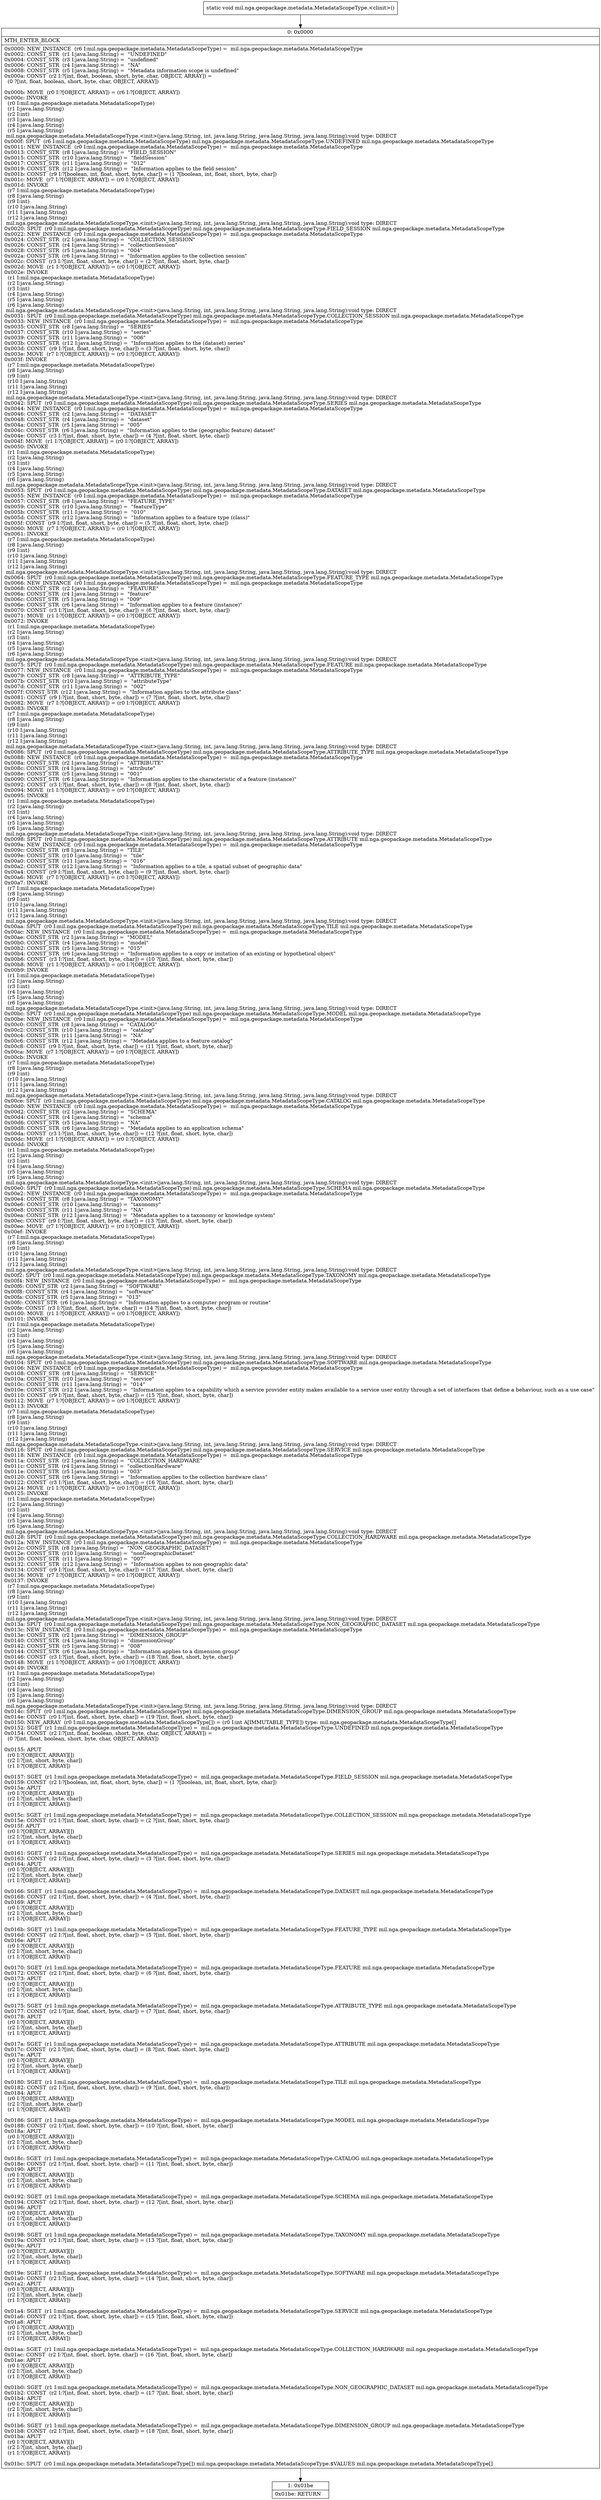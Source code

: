 digraph "CFG formil.nga.geopackage.metadata.MetadataScopeType.\<clinit\>()V" {
Node_0 [shape=record,label="{0\:\ 0x0000|MTH_ENTER_BLOCK\l|0x0000: NEW_INSTANCE  (r6 I:mil.nga.geopackage.metadata.MetadataScopeType) =  mil.nga.geopackage.metadata.MetadataScopeType \l0x0002: CONST_STR  (r1 I:java.lang.String) =  \"UNDEFINED\" \l0x0004: CONST_STR  (r3 I:java.lang.String) =  \"undefined\" \l0x0006: CONST_STR  (r4 I:java.lang.String) =  \"NA\" \l0x0008: CONST_STR  (r5 I:java.lang.String) =  \"Metadata information scope is undefined\" \l0x000a: CONST  (r2 I:?[int, float, boolean, short, byte, char, OBJECT, ARRAY]) = \l  (0 ?[int, float, boolean, short, byte, char, OBJECT, ARRAY])\l \l0x000b: MOVE  (r0 I:?[OBJECT, ARRAY]) = (r6 I:?[OBJECT, ARRAY]) \l0x000c: INVOKE  \l  (r0 I:mil.nga.geopackage.metadata.MetadataScopeType)\l  (r1 I:java.lang.String)\l  (r2 I:int)\l  (r3 I:java.lang.String)\l  (r4 I:java.lang.String)\l  (r5 I:java.lang.String)\l mil.nga.geopackage.metadata.MetadataScopeType.\<init\>(java.lang.String, int, java.lang.String, java.lang.String, java.lang.String):void type: DIRECT \l0x000f: SPUT  (r6 I:mil.nga.geopackage.metadata.MetadataScopeType) mil.nga.geopackage.metadata.MetadataScopeType.UNDEFINED mil.nga.geopackage.metadata.MetadataScopeType \l0x0011: NEW_INSTANCE  (r0 I:mil.nga.geopackage.metadata.MetadataScopeType) =  mil.nga.geopackage.metadata.MetadataScopeType \l0x0013: CONST_STR  (r8 I:java.lang.String) =  \"FIELD_SESSION\" \l0x0015: CONST_STR  (r10 I:java.lang.String) =  \"fieldSession\" \l0x0017: CONST_STR  (r11 I:java.lang.String) =  \"012\" \l0x0019: CONST_STR  (r12 I:java.lang.String) =  \"Information applies to the field session\" \l0x001b: CONST  (r9 I:?[boolean, int, float, short, byte, char]) = (1 ?[boolean, int, float, short, byte, char]) \l0x001c: MOVE  (r7 I:?[OBJECT, ARRAY]) = (r0 I:?[OBJECT, ARRAY]) \l0x001d: INVOKE  \l  (r7 I:mil.nga.geopackage.metadata.MetadataScopeType)\l  (r8 I:java.lang.String)\l  (r9 I:int)\l  (r10 I:java.lang.String)\l  (r11 I:java.lang.String)\l  (r12 I:java.lang.String)\l mil.nga.geopackage.metadata.MetadataScopeType.\<init\>(java.lang.String, int, java.lang.String, java.lang.String, java.lang.String):void type: DIRECT \l0x0020: SPUT  (r0 I:mil.nga.geopackage.metadata.MetadataScopeType) mil.nga.geopackage.metadata.MetadataScopeType.FIELD_SESSION mil.nga.geopackage.metadata.MetadataScopeType \l0x0022: NEW_INSTANCE  (r0 I:mil.nga.geopackage.metadata.MetadataScopeType) =  mil.nga.geopackage.metadata.MetadataScopeType \l0x0024: CONST_STR  (r2 I:java.lang.String) =  \"COLLECTION_SESSION\" \l0x0026: CONST_STR  (r4 I:java.lang.String) =  \"collectionSession\" \l0x0028: CONST_STR  (r5 I:java.lang.String) =  \"004\" \l0x002a: CONST_STR  (r6 I:java.lang.String) =  \"Information applies to the collection session\" \l0x002c: CONST  (r3 I:?[int, float, short, byte, char]) = (2 ?[int, float, short, byte, char]) \l0x002d: MOVE  (r1 I:?[OBJECT, ARRAY]) = (r0 I:?[OBJECT, ARRAY]) \l0x002e: INVOKE  \l  (r1 I:mil.nga.geopackage.metadata.MetadataScopeType)\l  (r2 I:java.lang.String)\l  (r3 I:int)\l  (r4 I:java.lang.String)\l  (r5 I:java.lang.String)\l  (r6 I:java.lang.String)\l mil.nga.geopackage.metadata.MetadataScopeType.\<init\>(java.lang.String, int, java.lang.String, java.lang.String, java.lang.String):void type: DIRECT \l0x0031: SPUT  (r0 I:mil.nga.geopackage.metadata.MetadataScopeType) mil.nga.geopackage.metadata.MetadataScopeType.COLLECTION_SESSION mil.nga.geopackage.metadata.MetadataScopeType \l0x0033: NEW_INSTANCE  (r0 I:mil.nga.geopackage.metadata.MetadataScopeType) =  mil.nga.geopackage.metadata.MetadataScopeType \l0x0035: CONST_STR  (r8 I:java.lang.String) =  \"SERIES\" \l0x0037: CONST_STR  (r10 I:java.lang.String) =  \"series\" \l0x0039: CONST_STR  (r11 I:java.lang.String) =  \"006\" \l0x003b: CONST_STR  (r12 I:java.lang.String) =  \"Information applies to the (dataset) series\" \l0x003d: CONST  (r9 I:?[int, float, short, byte, char]) = (3 ?[int, float, short, byte, char]) \l0x003e: MOVE  (r7 I:?[OBJECT, ARRAY]) = (r0 I:?[OBJECT, ARRAY]) \l0x003f: INVOKE  \l  (r7 I:mil.nga.geopackage.metadata.MetadataScopeType)\l  (r8 I:java.lang.String)\l  (r9 I:int)\l  (r10 I:java.lang.String)\l  (r11 I:java.lang.String)\l  (r12 I:java.lang.String)\l mil.nga.geopackage.metadata.MetadataScopeType.\<init\>(java.lang.String, int, java.lang.String, java.lang.String, java.lang.String):void type: DIRECT \l0x0042: SPUT  (r0 I:mil.nga.geopackage.metadata.MetadataScopeType) mil.nga.geopackage.metadata.MetadataScopeType.SERIES mil.nga.geopackage.metadata.MetadataScopeType \l0x0044: NEW_INSTANCE  (r0 I:mil.nga.geopackage.metadata.MetadataScopeType) =  mil.nga.geopackage.metadata.MetadataScopeType \l0x0046: CONST_STR  (r2 I:java.lang.String) =  \"DATASET\" \l0x0048: CONST_STR  (r4 I:java.lang.String) =  \"dataset\" \l0x004a: CONST_STR  (r5 I:java.lang.String) =  \"005\" \l0x004c: CONST_STR  (r6 I:java.lang.String) =  \"Information applies to the (geographic feature) dataset\" \l0x004e: CONST  (r3 I:?[int, float, short, byte, char]) = (4 ?[int, float, short, byte, char]) \l0x004f: MOVE  (r1 I:?[OBJECT, ARRAY]) = (r0 I:?[OBJECT, ARRAY]) \l0x0050: INVOKE  \l  (r1 I:mil.nga.geopackage.metadata.MetadataScopeType)\l  (r2 I:java.lang.String)\l  (r3 I:int)\l  (r4 I:java.lang.String)\l  (r5 I:java.lang.String)\l  (r6 I:java.lang.String)\l mil.nga.geopackage.metadata.MetadataScopeType.\<init\>(java.lang.String, int, java.lang.String, java.lang.String, java.lang.String):void type: DIRECT \l0x0053: SPUT  (r0 I:mil.nga.geopackage.metadata.MetadataScopeType) mil.nga.geopackage.metadata.MetadataScopeType.DATASET mil.nga.geopackage.metadata.MetadataScopeType \l0x0055: NEW_INSTANCE  (r0 I:mil.nga.geopackage.metadata.MetadataScopeType) =  mil.nga.geopackage.metadata.MetadataScopeType \l0x0057: CONST_STR  (r8 I:java.lang.String) =  \"FEATURE_TYPE\" \l0x0059: CONST_STR  (r10 I:java.lang.String) =  \"featureType\" \l0x005b: CONST_STR  (r11 I:java.lang.String) =  \"010\" \l0x005d: CONST_STR  (r12 I:java.lang.String) =  \"Information applies to a feature type (class)\" \l0x005f: CONST  (r9 I:?[int, float, short, byte, char]) = (5 ?[int, float, short, byte, char]) \l0x0060: MOVE  (r7 I:?[OBJECT, ARRAY]) = (r0 I:?[OBJECT, ARRAY]) \l0x0061: INVOKE  \l  (r7 I:mil.nga.geopackage.metadata.MetadataScopeType)\l  (r8 I:java.lang.String)\l  (r9 I:int)\l  (r10 I:java.lang.String)\l  (r11 I:java.lang.String)\l  (r12 I:java.lang.String)\l mil.nga.geopackage.metadata.MetadataScopeType.\<init\>(java.lang.String, int, java.lang.String, java.lang.String, java.lang.String):void type: DIRECT \l0x0064: SPUT  (r0 I:mil.nga.geopackage.metadata.MetadataScopeType) mil.nga.geopackage.metadata.MetadataScopeType.FEATURE_TYPE mil.nga.geopackage.metadata.MetadataScopeType \l0x0066: NEW_INSTANCE  (r0 I:mil.nga.geopackage.metadata.MetadataScopeType) =  mil.nga.geopackage.metadata.MetadataScopeType \l0x0068: CONST_STR  (r2 I:java.lang.String) =  \"FEATURE\" \l0x006a: CONST_STR  (r4 I:java.lang.String) =  \"feature\" \l0x006c: CONST_STR  (r5 I:java.lang.String) =  \"009\" \l0x006e: CONST_STR  (r6 I:java.lang.String) =  \"Information applies to a feature (instance)\" \l0x0070: CONST  (r3 I:?[int, float, short, byte, char]) = (6 ?[int, float, short, byte, char]) \l0x0071: MOVE  (r1 I:?[OBJECT, ARRAY]) = (r0 I:?[OBJECT, ARRAY]) \l0x0072: INVOKE  \l  (r1 I:mil.nga.geopackage.metadata.MetadataScopeType)\l  (r2 I:java.lang.String)\l  (r3 I:int)\l  (r4 I:java.lang.String)\l  (r5 I:java.lang.String)\l  (r6 I:java.lang.String)\l mil.nga.geopackage.metadata.MetadataScopeType.\<init\>(java.lang.String, int, java.lang.String, java.lang.String, java.lang.String):void type: DIRECT \l0x0075: SPUT  (r0 I:mil.nga.geopackage.metadata.MetadataScopeType) mil.nga.geopackage.metadata.MetadataScopeType.FEATURE mil.nga.geopackage.metadata.MetadataScopeType \l0x0077: NEW_INSTANCE  (r0 I:mil.nga.geopackage.metadata.MetadataScopeType) =  mil.nga.geopackage.metadata.MetadataScopeType \l0x0079: CONST_STR  (r8 I:java.lang.String) =  \"ATTRIBUTE_TYPE\" \l0x007b: CONST_STR  (r10 I:java.lang.String) =  \"attributeType\" \l0x007d: CONST_STR  (r11 I:java.lang.String) =  \"002\" \l0x007f: CONST_STR  (r12 I:java.lang.String) =  \"Information applies to the attribute class\" \l0x0081: CONST  (r9 I:?[int, float, short, byte, char]) = (7 ?[int, float, short, byte, char]) \l0x0082: MOVE  (r7 I:?[OBJECT, ARRAY]) = (r0 I:?[OBJECT, ARRAY]) \l0x0083: INVOKE  \l  (r7 I:mil.nga.geopackage.metadata.MetadataScopeType)\l  (r8 I:java.lang.String)\l  (r9 I:int)\l  (r10 I:java.lang.String)\l  (r11 I:java.lang.String)\l  (r12 I:java.lang.String)\l mil.nga.geopackage.metadata.MetadataScopeType.\<init\>(java.lang.String, int, java.lang.String, java.lang.String, java.lang.String):void type: DIRECT \l0x0086: SPUT  (r0 I:mil.nga.geopackage.metadata.MetadataScopeType) mil.nga.geopackage.metadata.MetadataScopeType.ATTRIBUTE_TYPE mil.nga.geopackage.metadata.MetadataScopeType \l0x0088: NEW_INSTANCE  (r0 I:mil.nga.geopackage.metadata.MetadataScopeType) =  mil.nga.geopackage.metadata.MetadataScopeType \l0x008a: CONST_STR  (r2 I:java.lang.String) =  \"ATTRIBUTE\" \l0x008c: CONST_STR  (r4 I:java.lang.String) =  \"attribute\" \l0x008e: CONST_STR  (r5 I:java.lang.String) =  \"001\" \l0x0090: CONST_STR  (r6 I:java.lang.String) =  \"Information applies to the characteristic of a feature (instance)\" \l0x0092: CONST  (r3 I:?[int, float, short, byte, char]) = (8 ?[int, float, short, byte, char]) \l0x0094: MOVE  (r1 I:?[OBJECT, ARRAY]) = (r0 I:?[OBJECT, ARRAY]) \l0x0095: INVOKE  \l  (r1 I:mil.nga.geopackage.metadata.MetadataScopeType)\l  (r2 I:java.lang.String)\l  (r3 I:int)\l  (r4 I:java.lang.String)\l  (r5 I:java.lang.String)\l  (r6 I:java.lang.String)\l mil.nga.geopackage.metadata.MetadataScopeType.\<init\>(java.lang.String, int, java.lang.String, java.lang.String, java.lang.String):void type: DIRECT \l0x0098: SPUT  (r0 I:mil.nga.geopackage.metadata.MetadataScopeType) mil.nga.geopackage.metadata.MetadataScopeType.ATTRIBUTE mil.nga.geopackage.metadata.MetadataScopeType \l0x009a: NEW_INSTANCE  (r0 I:mil.nga.geopackage.metadata.MetadataScopeType) =  mil.nga.geopackage.metadata.MetadataScopeType \l0x009c: CONST_STR  (r8 I:java.lang.String) =  \"TILE\" \l0x009e: CONST_STR  (r10 I:java.lang.String) =  \"tile\" \l0x00a0: CONST_STR  (r11 I:java.lang.String) =  \"016\" \l0x00a2: CONST_STR  (r12 I:java.lang.String) =  \"Information applies to a tile, a spatial subset of geographic data\" \l0x00a4: CONST  (r9 I:?[int, float, short, byte, char]) = (9 ?[int, float, short, byte, char]) \l0x00a6: MOVE  (r7 I:?[OBJECT, ARRAY]) = (r0 I:?[OBJECT, ARRAY]) \l0x00a7: INVOKE  \l  (r7 I:mil.nga.geopackage.metadata.MetadataScopeType)\l  (r8 I:java.lang.String)\l  (r9 I:int)\l  (r10 I:java.lang.String)\l  (r11 I:java.lang.String)\l  (r12 I:java.lang.String)\l mil.nga.geopackage.metadata.MetadataScopeType.\<init\>(java.lang.String, int, java.lang.String, java.lang.String, java.lang.String):void type: DIRECT \l0x00aa: SPUT  (r0 I:mil.nga.geopackage.metadata.MetadataScopeType) mil.nga.geopackage.metadata.MetadataScopeType.TILE mil.nga.geopackage.metadata.MetadataScopeType \l0x00ac: NEW_INSTANCE  (r0 I:mil.nga.geopackage.metadata.MetadataScopeType) =  mil.nga.geopackage.metadata.MetadataScopeType \l0x00ae: CONST_STR  (r2 I:java.lang.String) =  \"MODEL\" \l0x00b0: CONST_STR  (r4 I:java.lang.String) =  \"model\" \l0x00b2: CONST_STR  (r5 I:java.lang.String) =  \"015\" \l0x00b4: CONST_STR  (r6 I:java.lang.String) =  \"Information applies to a copy or imitation of an existing or hypothetical object\" \l0x00b6: CONST  (r3 I:?[int, float, short, byte, char]) = (10 ?[int, float, short, byte, char]) \l0x00b8: MOVE  (r1 I:?[OBJECT, ARRAY]) = (r0 I:?[OBJECT, ARRAY]) \l0x00b9: INVOKE  \l  (r1 I:mil.nga.geopackage.metadata.MetadataScopeType)\l  (r2 I:java.lang.String)\l  (r3 I:int)\l  (r4 I:java.lang.String)\l  (r5 I:java.lang.String)\l  (r6 I:java.lang.String)\l mil.nga.geopackage.metadata.MetadataScopeType.\<init\>(java.lang.String, int, java.lang.String, java.lang.String, java.lang.String):void type: DIRECT \l0x00bc: SPUT  (r0 I:mil.nga.geopackage.metadata.MetadataScopeType) mil.nga.geopackage.metadata.MetadataScopeType.MODEL mil.nga.geopackage.metadata.MetadataScopeType \l0x00be: NEW_INSTANCE  (r0 I:mil.nga.geopackage.metadata.MetadataScopeType) =  mil.nga.geopackage.metadata.MetadataScopeType \l0x00c0: CONST_STR  (r8 I:java.lang.String) =  \"CATALOG\" \l0x00c2: CONST_STR  (r10 I:java.lang.String) =  \"catalog\" \l0x00c4: CONST_STR  (r11 I:java.lang.String) =  \"NA\" \l0x00c6: CONST_STR  (r12 I:java.lang.String) =  \"Metadata applies to a feature catalog\" \l0x00c8: CONST  (r9 I:?[int, float, short, byte, char]) = (11 ?[int, float, short, byte, char]) \l0x00ca: MOVE  (r7 I:?[OBJECT, ARRAY]) = (r0 I:?[OBJECT, ARRAY]) \l0x00cb: INVOKE  \l  (r7 I:mil.nga.geopackage.metadata.MetadataScopeType)\l  (r8 I:java.lang.String)\l  (r9 I:int)\l  (r10 I:java.lang.String)\l  (r11 I:java.lang.String)\l  (r12 I:java.lang.String)\l mil.nga.geopackage.metadata.MetadataScopeType.\<init\>(java.lang.String, int, java.lang.String, java.lang.String, java.lang.String):void type: DIRECT \l0x00ce: SPUT  (r0 I:mil.nga.geopackage.metadata.MetadataScopeType) mil.nga.geopackage.metadata.MetadataScopeType.CATALOG mil.nga.geopackage.metadata.MetadataScopeType \l0x00d0: NEW_INSTANCE  (r0 I:mil.nga.geopackage.metadata.MetadataScopeType) =  mil.nga.geopackage.metadata.MetadataScopeType \l0x00d2: CONST_STR  (r2 I:java.lang.String) =  \"SCHEMA\" \l0x00d4: CONST_STR  (r4 I:java.lang.String) =  \"schema\" \l0x00d6: CONST_STR  (r5 I:java.lang.String) =  \"NA\" \l0x00d8: CONST_STR  (r6 I:java.lang.String) =  \"Metadata applies to an application schema\" \l0x00da: CONST  (r3 I:?[int, float, short, byte, char]) = (12 ?[int, float, short, byte, char]) \l0x00dc: MOVE  (r1 I:?[OBJECT, ARRAY]) = (r0 I:?[OBJECT, ARRAY]) \l0x00dd: INVOKE  \l  (r1 I:mil.nga.geopackage.metadata.MetadataScopeType)\l  (r2 I:java.lang.String)\l  (r3 I:int)\l  (r4 I:java.lang.String)\l  (r5 I:java.lang.String)\l  (r6 I:java.lang.String)\l mil.nga.geopackage.metadata.MetadataScopeType.\<init\>(java.lang.String, int, java.lang.String, java.lang.String, java.lang.String):void type: DIRECT \l0x00e0: SPUT  (r0 I:mil.nga.geopackage.metadata.MetadataScopeType) mil.nga.geopackage.metadata.MetadataScopeType.SCHEMA mil.nga.geopackage.metadata.MetadataScopeType \l0x00e2: NEW_INSTANCE  (r0 I:mil.nga.geopackage.metadata.MetadataScopeType) =  mil.nga.geopackage.metadata.MetadataScopeType \l0x00e4: CONST_STR  (r8 I:java.lang.String) =  \"TAXONOMY\" \l0x00e6: CONST_STR  (r10 I:java.lang.String) =  \"taxonomy\" \l0x00e8: CONST_STR  (r11 I:java.lang.String) =  \"NA\" \l0x00ea: CONST_STR  (r12 I:java.lang.String) =  \"Metadata applies to a taxonomy or knowledge system\" \l0x00ec: CONST  (r9 I:?[int, float, short, byte, char]) = (13 ?[int, float, short, byte, char]) \l0x00ee: MOVE  (r7 I:?[OBJECT, ARRAY]) = (r0 I:?[OBJECT, ARRAY]) \l0x00ef: INVOKE  \l  (r7 I:mil.nga.geopackage.metadata.MetadataScopeType)\l  (r8 I:java.lang.String)\l  (r9 I:int)\l  (r10 I:java.lang.String)\l  (r11 I:java.lang.String)\l  (r12 I:java.lang.String)\l mil.nga.geopackage.metadata.MetadataScopeType.\<init\>(java.lang.String, int, java.lang.String, java.lang.String, java.lang.String):void type: DIRECT \l0x00f2: SPUT  (r0 I:mil.nga.geopackage.metadata.MetadataScopeType) mil.nga.geopackage.metadata.MetadataScopeType.TAXONOMY mil.nga.geopackage.metadata.MetadataScopeType \l0x00f4: NEW_INSTANCE  (r0 I:mil.nga.geopackage.metadata.MetadataScopeType) =  mil.nga.geopackage.metadata.MetadataScopeType \l0x00f6: CONST_STR  (r2 I:java.lang.String) =  \"SOFTWARE\" \l0x00f8: CONST_STR  (r4 I:java.lang.String) =  \"software\" \l0x00fa: CONST_STR  (r5 I:java.lang.String) =  \"013\" \l0x00fc: CONST_STR  (r6 I:java.lang.String) =  \"Information applies to a computer program or routine\" \l0x00fe: CONST  (r3 I:?[int, float, short, byte, char]) = (14 ?[int, float, short, byte, char]) \l0x0100: MOVE  (r1 I:?[OBJECT, ARRAY]) = (r0 I:?[OBJECT, ARRAY]) \l0x0101: INVOKE  \l  (r1 I:mil.nga.geopackage.metadata.MetadataScopeType)\l  (r2 I:java.lang.String)\l  (r3 I:int)\l  (r4 I:java.lang.String)\l  (r5 I:java.lang.String)\l  (r6 I:java.lang.String)\l mil.nga.geopackage.metadata.MetadataScopeType.\<init\>(java.lang.String, int, java.lang.String, java.lang.String, java.lang.String):void type: DIRECT \l0x0104: SPUT  (r0 I:mil.nga.geopackage.metadata.MetadataScopeType) mil.nga.geopackage.metadata.MetadataScopeType.SOFTWARE mil.nga.geopackage.metadata.MetadataScopeType \l0x0106: NEW_INSTANCE  (r0 I:mil.nga.geopackage.metadata.MetadataScopeType) =  mil.nga.geopackage.metadata.MetadataScopeType \l0x0108: CONST_STR  (r8 I:java.lang.String) =  \"SERVICE\" \l0x010a: CONST_STR  (r10 I:java.lang.String) =  \"service\" \l0x010c: CONST_STR  (r11 I:java.lang.String) =  \"014\" \l0x010e: CONST_STR  (r12 I:java.lang.String) =  \"Information applies to a capability which a service provider entity makes available to a service user entity through a set of interfaces that define a behaviour, such as a use case\" \l0x0110: CONST  (r9 I:?[int, float, short, byte, char]) = (15 ?[int, float, short, byte, char]) \l0x0112: MOVE  (r7 I:?[OBJECT, ARRAY]) = (r0 I:?[OBJECT, ARRAY]) \l0x0113: INVOKE  \l  (r7 I:mil.nga.geopackage.metadata.MetadataScopeType)\l  (r8 I:java.lang.String)\l  (r9 I:int)\l  (r10 I:java.lang.String)\l  (r11 I:java.lang.String)\l  (r12 I:java.lang.String)\l mil.nga.geopackage.metadata.MetadataScopeType.\<init\>(java.lang.String, int, java.lang.String, java.lang.String, java.lang.String):void type: DIRECT \l0x0116: SPUT  (r0 I:mil.nga.geopackage.metadata.MetadataScopeType) mil.nga.geopackage.metadata.MetadataScopeType.SERVICE mil.nga.geopackage.metadata.MetadataScopeType \l0x0118: NEW_INSTANCE  (r0 I:mil.nga.geopackage.metadata.MetadataScopeType) =  mil.nga.geopackage.metadata.MetadataScopeType \l0x011a: CONST_STR  (r2 I:java.lang.String) =  \"COLLECTION_HARDWARE\" \l0x011c: CONST_STR  (r4 I:java.lang.String) =  \"collectionHardware\" \l0x011e: CONST_STR  (r5 I:java.lang.String) =  \"003\" \l0x0120: CONST_STR  (r6 I:java.lang.String) =  \"Information applies to the collection hardware class\" \l0x0122: CONST  (r3 I:?[int, float, short, byte, char]) = (16 ?[int, float, short, byte, char]) \l0x0124: MOVE  (r1 I:?[OBJECT, ARRAY]) = (r0 I:?[OBJECT, ARRAY]) \l0x0125: INVOKE  \l  (r1 I:mil.nga.geopackage.metadata.MetadataScopeType)\l  (r2 I:java.lang.String)\l  (r3 I:int)\l  (r4 I:java.lang.String)\l  (r5 I:java.lang.String)\l  (r6 I:java.lang.String)\l mil.nga.geopackage.metadata.MetadataScopeType.\<init\>(java.lang.String, int, java.lang.String, java.lang.String, java.lang.String):void type: DIRECT \l0x0128: SPUT  (r0 I:mil.nga.geopackage.metadata.MetadataScopeType) mil.nga.geopackage.metadata.MetadataScopeType.COLLECTION_HARDWARE mil.nga.geopackage.metadata.MetadataScopeType \l0x012a: NEW_INSTANCE  (r0 I:mil.nga.geopackage.metadata.MetadataScopeType) =  mil.nga.geopackage.metadata.MetadataScopeType \l0x012c: CONST_STR  (r8 I:java.lang.String) =  \"NON_GEOGRAPHIC_DATASET\" \l0x012e: CONST_STR  (r10 I:java.lang.String) =  \"nonGeographicDataset\" \l0x0130: CONST_STR  (r11 I:java.lang.String) =  \"007\" \l0x0132: CONST_STR  (r12 I:java.lang.String) =  \"Information applies to non\-geographic data\" \l0x0134: CONST  (r9 I:?[int, float, short, byte, char]) = (17 ?[int, float, short, byte, char]) \l0x0136: MOVE  (r7 I:?[OBJECT, ARRAY]) = (r0 I:?[OBJECT, ARRAY]) \l0x0137: INVOKE  \l  (r7 I:mil.nga.geopackage.metadata.MetadataScopeType)\l  (r8 I:java.lang.String)\l  (r9 I:int)\l  (r10 I:java.lang.String)\l  (r11 I:java.lang.String)\l  (r12 I:java.lang.String)\l mil.nga.geopackage.metadata.MetadataScopeType.\<init\>(java.lang.String, int, java.lang.String, java.lang.String, java.lang.String):void type: DIRECT \l0x013a: SPUT  (r0 I:mil.nga.geopackage.metadata.MetadataScopeType) mil.nga.geopackage.metadata.MetadataScopeType.NON_GEOGRAPHIC_DATASET mil.nga.geopackage.metadata.MetadataScopeType \l0x013c: NEW_INSTANCE  (r0 I:mil.nga.geopackage.metadata.MetadataScopeType) =  mil.nga.geopackage.metadata.MetadataScopeType \l0x013e: CONST_STR  (r2 I:java.lang.String) =  \"DIMENSION_GROUP\" \l0x0140: CONST_STR  (r4 I:java.lang.String) =  \"dimensionGroup\" \l0x0142: CONST_STR  (r5 I:java.lang.String) =  \"008\" \l0x0144: CONST_STR  (r6 I:java.lang.String) =  \"Information applies to a dimension group\" \l0x0146: CONST  (r3 I:?[int, float, short, byte, char]) = (18 ?[int, float, short, byte, char]) \l0x0148: MOVE  (r1 I:?[OBJECT, ARRAY]) = (r0 I:?[OBJECT, ARRAY]) \l0x0149: INVOKE  \l  (r1 I:mil.nga.geopackage.metadata.MetadataScopeType)\l  (r2 I:java.lang.String)\l  (r3 I:int)\l  (r4 I:java.lang.String)\l  (r5 I:java.lang.String)\l  (r6 I:java.lang.String)\l mil.nga.geopackage.metadata.MetadataScopeType.\<init\>(java.lang.String, int, java.lang.String, java.lang.String, java.lang.String):void type: DIRECT \l0x014c: SPUT  (r0 I:mil.nga.geopackage.metadata.MetadataScopeType) mil.nga.geopackage.metadata.MetadataScopeType.DIMENSION_GROUP mil.nga.geopackage.metadata.MetadataScopeType \l0x014e: CONST  (r0 I:?[int, float, short, byte, char]) = (19 ?[int, float, short, byte, char]) \l0x0150: NEW_ARRAY  (r0 I:mil.nga.geopackage.metadata.MetadataScopeType[]) = (r0 I:int A[IMMUTABLE_TYPE]) type: mil.nga.geopackage.metadata.MetadataScopeType[] \l0x0152: SGET  (r1 I:mil.nga.geopackage.metadata.MetadataScopeType) =  mil.nga.geopackage.metadata.MetadataScopeType.UNDEFINED mil.nga.geopackage.metadata.MetadataScopeType \l0x0154: CONST  (r2 I:?[int, float, boolean, short, byte, char, OBJECT, ARRAY]) = \l  (0 ?[int, float, boolean, short, byte, char, OBJECT, ARRAY])\l \l0x0155: APUT  \l  (r0 I:?[OBJECT, ARRAY][])\l  (r2 I:?[int, short, byte, char])\l  (r1 I:?[OBJECT, ARRAY])\l \l0x0157: SGET  (r1 I:mil.nga.geopackage.metadata.MetadataScopeType) =  mil.nga.geopackage.metadata.MetadataScopeType.FIELD_SESSION mil.nga.geopackage.metadata.MetadataScopeType \l0x0159: CONST  (r2 I:?[boolean, int, float, short, byte, char]) = (1 ?[boolean, int, float, short, byte, char]) \l0x015a: APUT  \l  (r0 I:?[OBJECT, ARRAY][])\l  (r2 I:?[int, short, byte, char])\l  (r1 I:?[OBJECT, ARRAY])\l \l0x015c: SGET  (r1 I:mil.nga.geopackage.metadata.MetadataScopeType) =  mil.nga.geopackage.metadata.MetadataScopeType.COLLECTION_SESSION mil.nga.geopackage.metadata.MetadataScopeType \l0x015e: CONST  (r2 I:?[int, float, short, byte, char]) = (2 ?[int, float, short, byte, char]) \l0x015f: APUT  \l  (r0 I:?[OBJECT, ARRAY][])\l  (r2 I:?[int, short, byte, char])\l  (r1 I:?[OBJECT, ARRAY])\l \l0x0161: SGET  (r1 I:mil.nga.geopackage.metadata.MetadataScopeType) =  mil.nga.geopackage.metadata.MetadataScopeType.SERIES mil.nga.geopackage.metadata.MetadataScopeType \l0x0163: CONST  (r2 I:?[int, float, short, byte, char]) = (3 ?[int, float, short, byte, char]) \l0x0164: APUT  \l  (r0 I:?[OBJECT, ARRAY][])\l  (r2 I:?[int, short, byte, char])\l  (r1 I:?[OBJECT, ARRAY])\l \l0x0166: SGET  (r1 I:mil.nga.geopackage.metadata.MetadataScopeType) =  mil.nga.geopackage.metadata.MetadataScopeType.DATASET mil.nga.geopackage.metadata.MetadataScopeType \l0x0168: CONST  (r2 I:?[int, float, short, byte, char]) = (4 ?[int, float, short, byte, char]) \l0x0169: APUT  \l  (r0 I:?[OBJECT, ARRAY][])\l  (r2 I:?[int, short, byte, char])\l  (r1 I:?[OBJECT, ARRAY])\l \l0x016b: SGET  (r1 I:mil.nga.geopackage.metadata.MetadataScopeType) =  mil.nga.geopackage.metadata.MetadataScopeType.FEATURE_TYPE mil.nga.geopackage.metadata.MetadataScopeType \l0x016d: CONST  (r2 I:?[int, float, short, byte, char]) = (5 ?[int, float, short, byte, char]) \l0x016e: APUT  \l  (r0 I:?[OBJECT, ARRAY][])\l  (r2 I:?[int, short, byte, char])\l  (r1 I:?[OBJECT, ARRAY])\l \l0x0170: SGET  (r1 I:mil.nga.geopackage.metadata.MetadataScopeType) =  mil.nga.geopackage.metadata.MetadataScopeType.FEATURE mil.nga.geopackage.metadata.MetadataScopeType \l0x0172: CONST  (r2 I:?[int, float, short, byte, char]) = (6 ?[int, float, short, byte, char]) \l0x0173: APUT  \l  (r0 I:?[OBJECT, ARRAY][])\l  (r2 I:?[int, short, byte, char])\l  (r1 I:?[OBJECT, ARRAY])\l \l0x0175: SGET  (r1 I:mil.nga.geopackage.metadata.MetadataScopeType) =  mil.nga.geopackage.metadata.MetadataScopeType.ATTRIBUTE_TYPE mil.nga.geopackage.metadata.MetadataScopeType \l0x0177: CONST  (r2 I:?[int, float, short, byte, char]) = (7 ?[int, float, short, byte, char]) \l0x0178: APUT  \l  (r0 I:?[OBJECT, ARRAY][])\l  (r2 I:?[int, short, byte, char])\l  (r1 I:?[OBJECT, ARRAY])\l \l0x017a: SGET  (r1 I:mil.nga.geopackage.metadata.MetadataScopeType) =  mil.nga.geopackage.metadata.MetadataScopeType.ATTRIBUTE mil.nga.geopackage.metadata.MetadataScopeType \l0x017c: CONST  (r2 I:?[int, float, short, byte, char]) = (8 ?[int, float, short, byte, char]) \l0x017e: APUT  \l  (r0 I:?[OBJECT, ARRAY][])\l  (r2 I:?[int, short, byte, char])\l  (r1 I:?[OBJECT, ARRAY])\l \l0x0180: SGET  (r1 I:mil.nga.geopackage.metadata.MetadataScopeType) =  mil.nga.geopackage.metadata.MetadataScopeType.TILE mil.nga.geopackage.metadata.MetadataScopeType \l0x0182: CONST  (r2 I:?[int, float, short, byte, char]) = (9 ?[int, float, short, byte, char]) \l0x0184: APUT  \l  (r0 I:?[OBJECT, ARRAY][])\l  (r2 I:?[int, short, byte, char])\l  (r1 I:?[OBJECT, ARRAY])\l \l0x0186: SGET  (r1 I:mil.nga.geopackage.metadata.MetadataScopeType) =  mil.nga.geopackage.metadata.MetadataScopeType.MODEL mil.nga.geopackage.metadata.MetadataScopeType \l0x0188: CONST  (r2 I:?[int, float, short, byte, char]) = (10 ?[int, float, short, byte, char]) \l0x018a: APUT  \l  (r0 I:?[OBJECT, ARRAY][])\l  (r2 I:?[int, short, byte, char])\l  (r1 I:?[OBJECT, ARRAY])\l \l0x018c: SGET  (r1 I:mil.nga.geopackage.metadata.MetadataScopeType) =  mil.nga.geopackage.metadata.MetadataScopeType.CATALOG mil.nga.geopackage.metadata.MetadataScopeType \l0x018e: CONST  (r2 I:?[int, float, short, byte, char]) = (11 ?[int, float, short, byte, char]) \l0x0190: APUT  \l  (r0 I:?[OBJECT, ARRAY][])\l  (r2 I:?[int, short, byte, char])\l  (r1 I:?[OBJECT, ARRAY])\l \l0x0192: SGET  (r1 I:mil.nga.geopackage.metadata.MetadataScopeType) =  mil.nga.geopackage.metadata.MetadataScopeType.SCHEMA mil.nga.geopackage.metadata.MetadataScopeType \l0x0194: CONST  (r2 I:?[int, float, short, byte, char]) = (12 ?[int, float, short, byte, char]) \l0x0196: APUT  \l  (r0 I:?[OBJECT, ARRAY][])\l  (r2 I:?[int, short, byte, char])\l  (r1 I:?[OBJECT, ARRAY])\l \l0x0198: SGET  (r1 I:mil.nga.geopackage.metadata.MetadataScopeType) =  mil.nga.geopackage.metadata.MetadataScopeType.TAXONOMY mil.nga.geopackage.metadata.MetadataScopeType \l0x019a: CONST  (r2 I:?[int, float, short, byte, char]) = (13 ?[int, float, short, byte, char]) \l0x019c: APUT  \l  (r0 I:?[OBJECT, ARRAY][])\l  (r2 I:?[int, short, byte, char])\l  (r1 I:?[OBJECT, ARRAY])\l \l0x019e: SGET  (r1 I:mil.nga.geopackage.metadata.MetadataScopeType) =  mil.nga.geopackage.metadata.MetadataScopeType.SOFTWARE mil.nga.geopackage.metadata.MetadataScopeType \l0x01a0: CONST  (r2 I:?[int, float, short, byte, char]) = (14 ?[int, float, short, byte, char]) \l0x01a2: APUT  \l  (r0 I:?[OBJECT, ARRAY][])\l  (r2 I:?[int, short, byte, char])\l  (r1 I:?[OBJECT, ARRAY])\l \l0x01a4: SGET  (r1 I:mil.nga.geopackage.metadata.MetadataScopeType) =  mil.nga.geopackage.metadata.MetadataScopeType.SERVICE mil.nga.geopackage.metadata.MetadataScopeType \l0x01a6: CONST  (r2 I:?[int, float, short, byte, char]) = (15 ?[int, float, short, byte, char]) \l0x01a8: APUT  \l  (r0 I:?[OBJECT, ARRAY][])\l  (r2 I:?[int, short, byte, char])\l  (r1 I:?[OBJECT, ARRAY])\l \l0x01aa: SGET  (r1 I:mil.nga.geopackage.metadata.MetadataScopeType) =  mil.nga.geopackage.metadata.MetadataScopeType.COLLECTION_HARDWARE mil.nga.geopackage.metadata.MetadataScopeType \l0x01ac: CONST  (r2 I:?[int, float, short, byte, char]) = (16 ?[int, float, short, byte, char]) \l0x01ae: APUT  \l  (r0 I:?[OBJECT, ARRAY][])\l  (r2 I:?[int, short, byte, char])\l  (r1 I:?[OBJECT, ARRAY])\l \l0x01b0: SGET  (r1 I:mil.nga.geopackage.metadata.MetadataScopeType) =  mil.nga.geopackage.metadata.MetadataScopeType.NON_GEOGRAPHIC_DATASET mil.nga.geopackage.metadata.MetadataScopeType \l0x01b2: CONST  (r2 I:?[int, float, short, byte, char]) = (17 ?[int, float, short, byte, char]) \l0x01b4: APUT  \l  (r0 I:?[OBJECT, ARRAY][])\l  (r2 I:?[int, short, byte, char])\l  (r1 I:?[OBJECT, ARRAY])\l \l0x01b6: SGET  (r1 I:mil.nga.geopackage.metadata.MetadataScopeType) =  mil.nga.geopackage.metadata.MetadataScopeType.DIMENSION_GROUP mil.nga.geopackage.metadata.MetadataScopeType \l0x01b8: CONST  (r2 I:?[int, float, short, byte, char]) = (18 ?[int, float, short, byte, char]) \l0x01ba: APUT  \l  (r0 I:?[OBJECT, ARRAY][])\l  (r2 I:?[int, short, byte, char])\l  (r1 I:?[OBJECT, ARRAY])\l \l0x01bc: SPUT  (r0 I:mil.nga.geopackage.metadata.MetadataScopeType[]) mil.nga.geopackage.metadata.MetadataScopeType.$VALUES mil.nga.geopackage.metadata.MetadataScopeType[] \l}"];
Node_1 [shape=record,label="{1\:\ 0x01be|0x01be: RETURN   \l}"];
MethodNode[shape=record,label="{static void mil.nga.geopackage.metadata.MetadataScopeType.\<clinit\>() }"];
MethodNode -> Node_0;
Node_0 -> Node_1;
}

